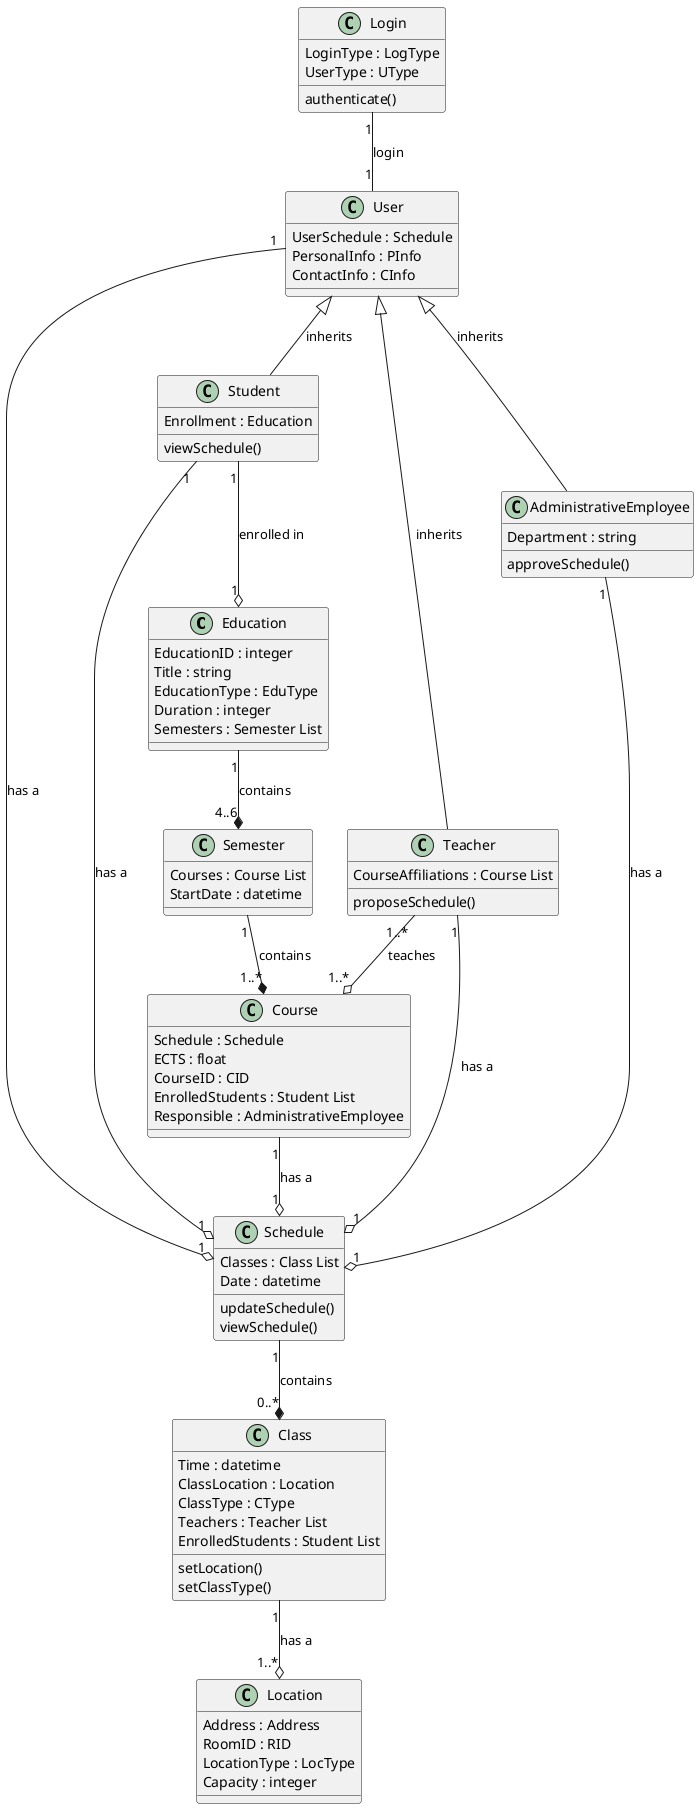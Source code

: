 @startuml

class Education {
    EducationID : integer
    Title : string
    EducationType : EduType
    Duration : integer
    Semesters : Semester List
}

class Schedule{
    Classes : Class List
    Date : datetime
    updateSchedule()
    viewSchedule()
}

class Location{
    Address : Address
    RoomID : RID
    LocationType : LocType
    Capacity : integer
}

class Course{
    Schedule : Schedule
    ECTS : float
    CourseID : CID
    EnrolledStudents : Student List
    Responsible : AdministrativeEmployee
}

class Class{
    Time : datetime
    ClassLocation : Location
    ClassType : CType
    Teachers : Teacher List
    EnrolledStudents : Student List
    setLocation()
    setClassType()
}

class Login{
    LoginType : LogType
    UserType : UType
    authenticate()
}

class User{
    UserSchedule : Schedule
    PersonalInfo : PInfo
    ContactInfo : CInfo
}

class Semester{
    Courses : Course List
    StartDate : datetime
}

class Student{
    Enrollment : Education
    viewSchedule()

}

class Teacher{
    CourseAffiliations : Course List
    proposeSchedule()
}

class AdministrativeEmployee{
    Department : string
    approveSchedule()
}


User"1" --o "1" Schedule : has a
Course"1" --o "1" Schedule : has a
Student"1" --o "1" Schedule : has a
Teacher"1" --o "1" Schedule : has a
AdministrativeEmployee"1" --o "1" Schedule : has a

Education"1" --* "4..6" Semester : contains

Class "1" --o "1..*"Location : has a

User <|-- Student : inherits
User <|-- Teacher : inherits
User <|-- AdministrativeEmployee : inherits

Semester"1" --* "1..*" Course : contains
Schedule"1" --* "0..*" Class : contains
Teacher"1..*" --o "1..*" Course : teaches
Student"1" --o "1" Education : enrolled in

Login "1" -- "1" User : login

@enduml

